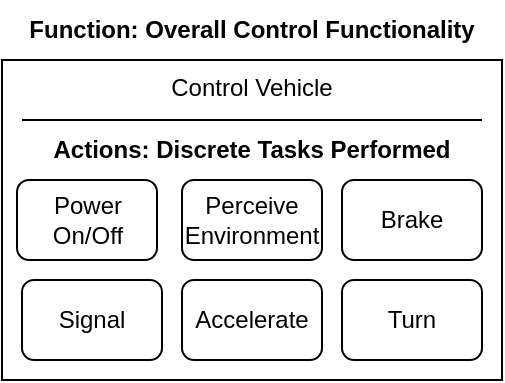 <mxfile version="24.2.5" type="device">
  <diagram name="Page-1" id="M19LbXlXB21E78jAeH_m">
    <mxGraphModel dx="59" dy="559" grid="1" gridSize="10" guides="1" tooltips="1" connect="1" arrows="1" fold="1" page="1" pageScale="1" pageWidth="850" pageHeight="1100" math="0" shadow="0">
      <root>
        <mxCell id="0" />
        <mxCell id="1" parent="0" />
        <mxCell id="MtH5AI0_KP3DcqeFTTMZ-1" value="Control Vehicle" style="rounded=0;whiteSpace=wrap;html=1;horizontal=1;verticalAlign=top;" vertex="1" parent="1">
          <mxGeometry x="1190" y="180" width="250" height="160" as="geometry" />
        </mxCell>
        <mxCell id="MtH5AI0_KP3DcqeFTTMZ-2" value="Turn" style="rounded=1;whiteSpace=wrap;html=1;" vertex="1" parent="1">
          <mxGeometry x="1360" y="290" width="70" height="40" as="geometry" />
        </mxCell>
        <mxCell id="MtH5AI0_KP3DcqeFTTMZ-3" value="Accelerate" style="rounded=1;whiteSpace=wrap;html=1;" vertex="1" parent="1">
          <mxGeometry x="1280" y="290" width="70" height="40" as="geometry" />
        </mxCell>
        <mxCell id="MtH5AI0_KP3DcqeFTTMZ-4" value="Brake" style="rounded=1;whiteSpace=wrap;html=1;" vertex="1" parent="1">
          <mxGeometry x="1360" y="240" width="70" height="40" as="geometry" />
        </mxCell>
        <mxCell id="MtH5AI0_KP3DcqeFTTMZ-5" value="Perceive Environment" style="rounded=1;whiteSpace=wrap;html=1;" vertex="1" parent="1">
          <mxGeometry x="1280" y="240" width="70" height="40" as="geometry" />
        </mxCell>
        <mxCell id="MtH5AI0_KP3DcqeFTTMZ-6" value="Power On/Off" style="rounded=1;whiteSpace=wrap;html=1;" vertex="1" parent="1">
          <mxGeometry x="1197.5" y="240" width="70" height="40" as="geometry" />
        </mxCell>
        <mxCell id="MtH5AI0_KP3DcqeFTTMZ-7" value="Signal" style="rounded=1;whiteSpace=wrap;html=1;" vertex="1" parent="1">
          <mxGeometry x="1200" y="290" width="70" height="40" as="geometry" />
        </mxCell>
        <mxCell id="MtH5AI0_KP3DcqeFTTMZ-8" value="&lt;b&gt;Function: Overall Control Functionality&lt;/b&gt;" style="text;html=1;align=center;verticalAlign=middle;whiteSpace=wrap;rounded=0;" vertex="1" parent="1">
          <mxGeometry x="1190" y="150" width="250" height="30" as="geometry" />
        </mxCell>
        <mxCell id="MtH5AI0_KP3DcqeFTTMZ-9" value="" style="endArrow=none;html=1;rounded=0;" edge="1" parent="1">
          <mxGeometry width="50" height="50" relative="1" as="geometry">
            <mxPoint x="1200" y="210" as="sourcePoint" />
            <mxPoint x="1430" y="210" as="targetPoint" />
          </mxGeometry>
        </mxCell>
        <mxCell id="MtH5AI0_KP3DcqeFTTMZ-10" value="&lt;b&gt;Actions: Discrete Tasks Performed&lt;/b&gt;" style="text;html=1;align=center;verticalAlign=middle;whiteSpace=wrap;rounded=0;" vertex="1" parent="1">
          <mxGeometry x="1190" y="210" width="250" height="30" as="geometry" />
        </mxCell>
      </root>
    </mxGraphModel>
  </diagram>
</mxfile>
